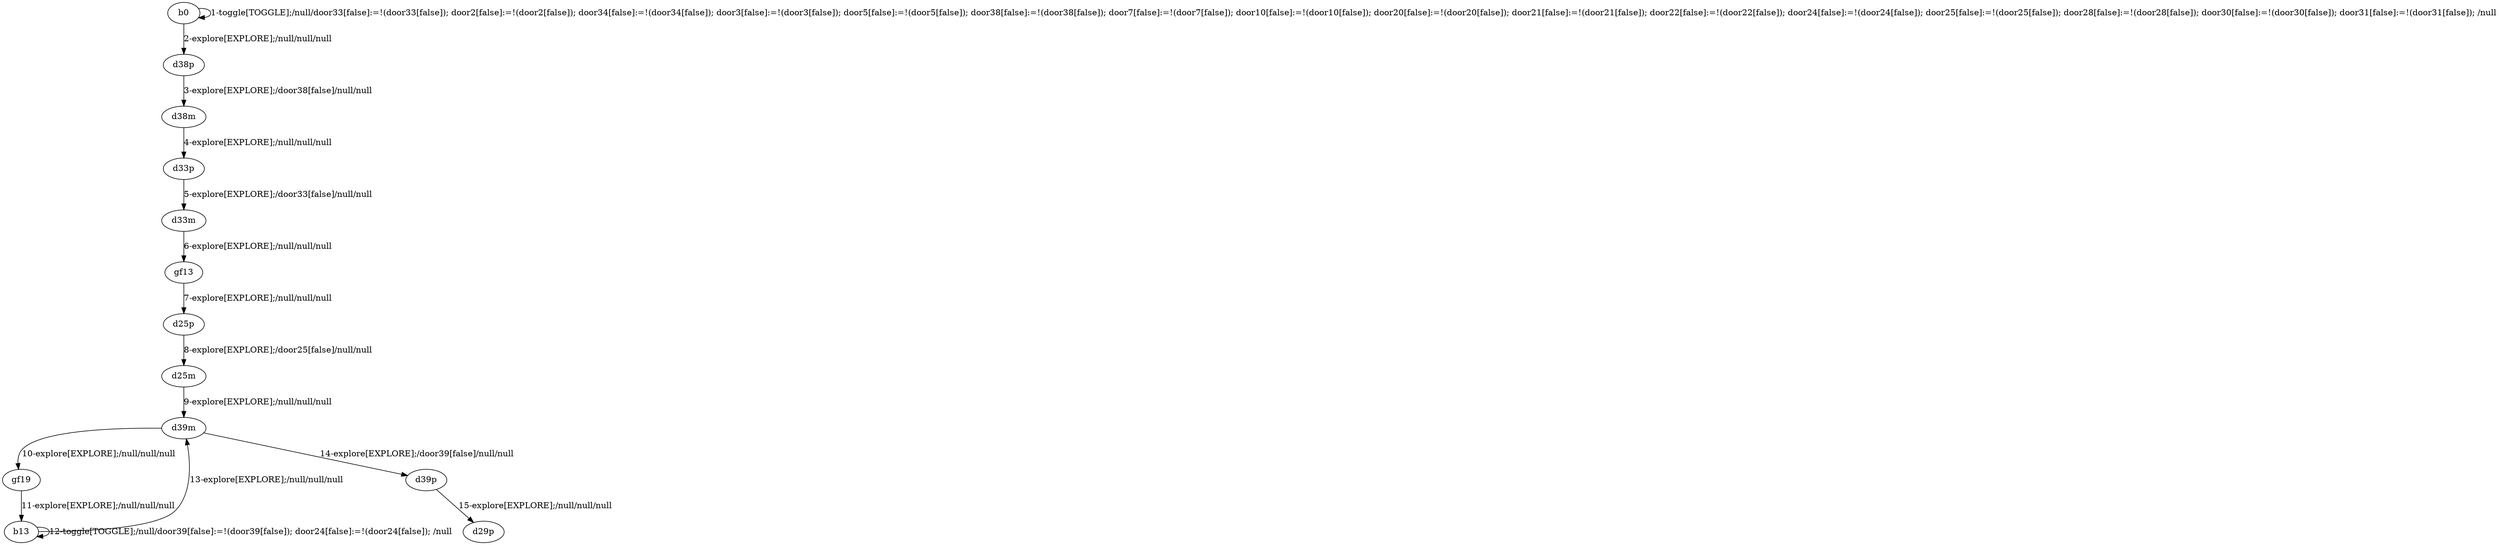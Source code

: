 # Total number of goals covered by this test: 1
# b13 --> d39m

digraph g {
"b0" -> "b0" [label = "1-toggle[TOGGLE];/null/door33[false]:=!(door33[false]); door2[false]:=!(door2[false]); door34[false]:=!(door34[false]); door3[false]:=!(door3[false]); door5[false]:=!(door5[false]); door38[false]:=!(door38[false]); door7[false]:=!(door7[false]); door10[false]:=!(door10[false]); door20[false]:=!(door20[false]); door21[false]:=!(door21[false]); door22[false]:=!(door22[false]); door24[false]:=!(door24[false]); door25[false]:=!(door25[false]); door28[false]:=!(door28[false]); door30[false]:=!(door30[false]); door31[false]:=!(door31[false]); /null"];
"b0" -> "d38p" [label = "2-explore[EXPLORE];/null/null/null"];
"d38p" -> "d38m" [label = "3-explore[EXPLORE];/door38[false]/null/null"];
"d38m" -> "d33p" [label = "4-explore[EXPLORE];/null/null/null"];
"d33p" -> "d33m" [label = "5-explore[EXPLORE];/door33[false]/null/null"];
"d33m" -> "gf13" [label = "6-explore[EXPLORE];/null/null/null"];
"gf13" -> "d25p" [label = "7-explore[EXPLORE];/null/null/null"];
"d25p" -> "d25m" [label = "8-explore[EXPLORE];/door25[false]/null/null"];
"d25m" -> "d39m" [label = "9-explore[EXPLORE];/null/null/null"];
"d39m" -> "gf19" [label = "10-explore[EXPLORE];/null/null/null"];
"gf19" -> "b13" [label = "11-explore[EXPLORE];/null/null/null"];
"b13" -> "b13" [label = "12-toggle[TOGGLE];/null/door39[false]:=!(door39[false]); door24[false]:=!(door24[false]); /null"];
"b13" -> "d39m" [label = "13-explore[EXPLORE];/null/null/null"];
"d39m" -> "d39p" [label = "14-explore[EXPLORE];/door39[false]/null/null"];
"d39p" -> "d29p" [label = "15-explore[EXPLORE];/null/null/null"];
}